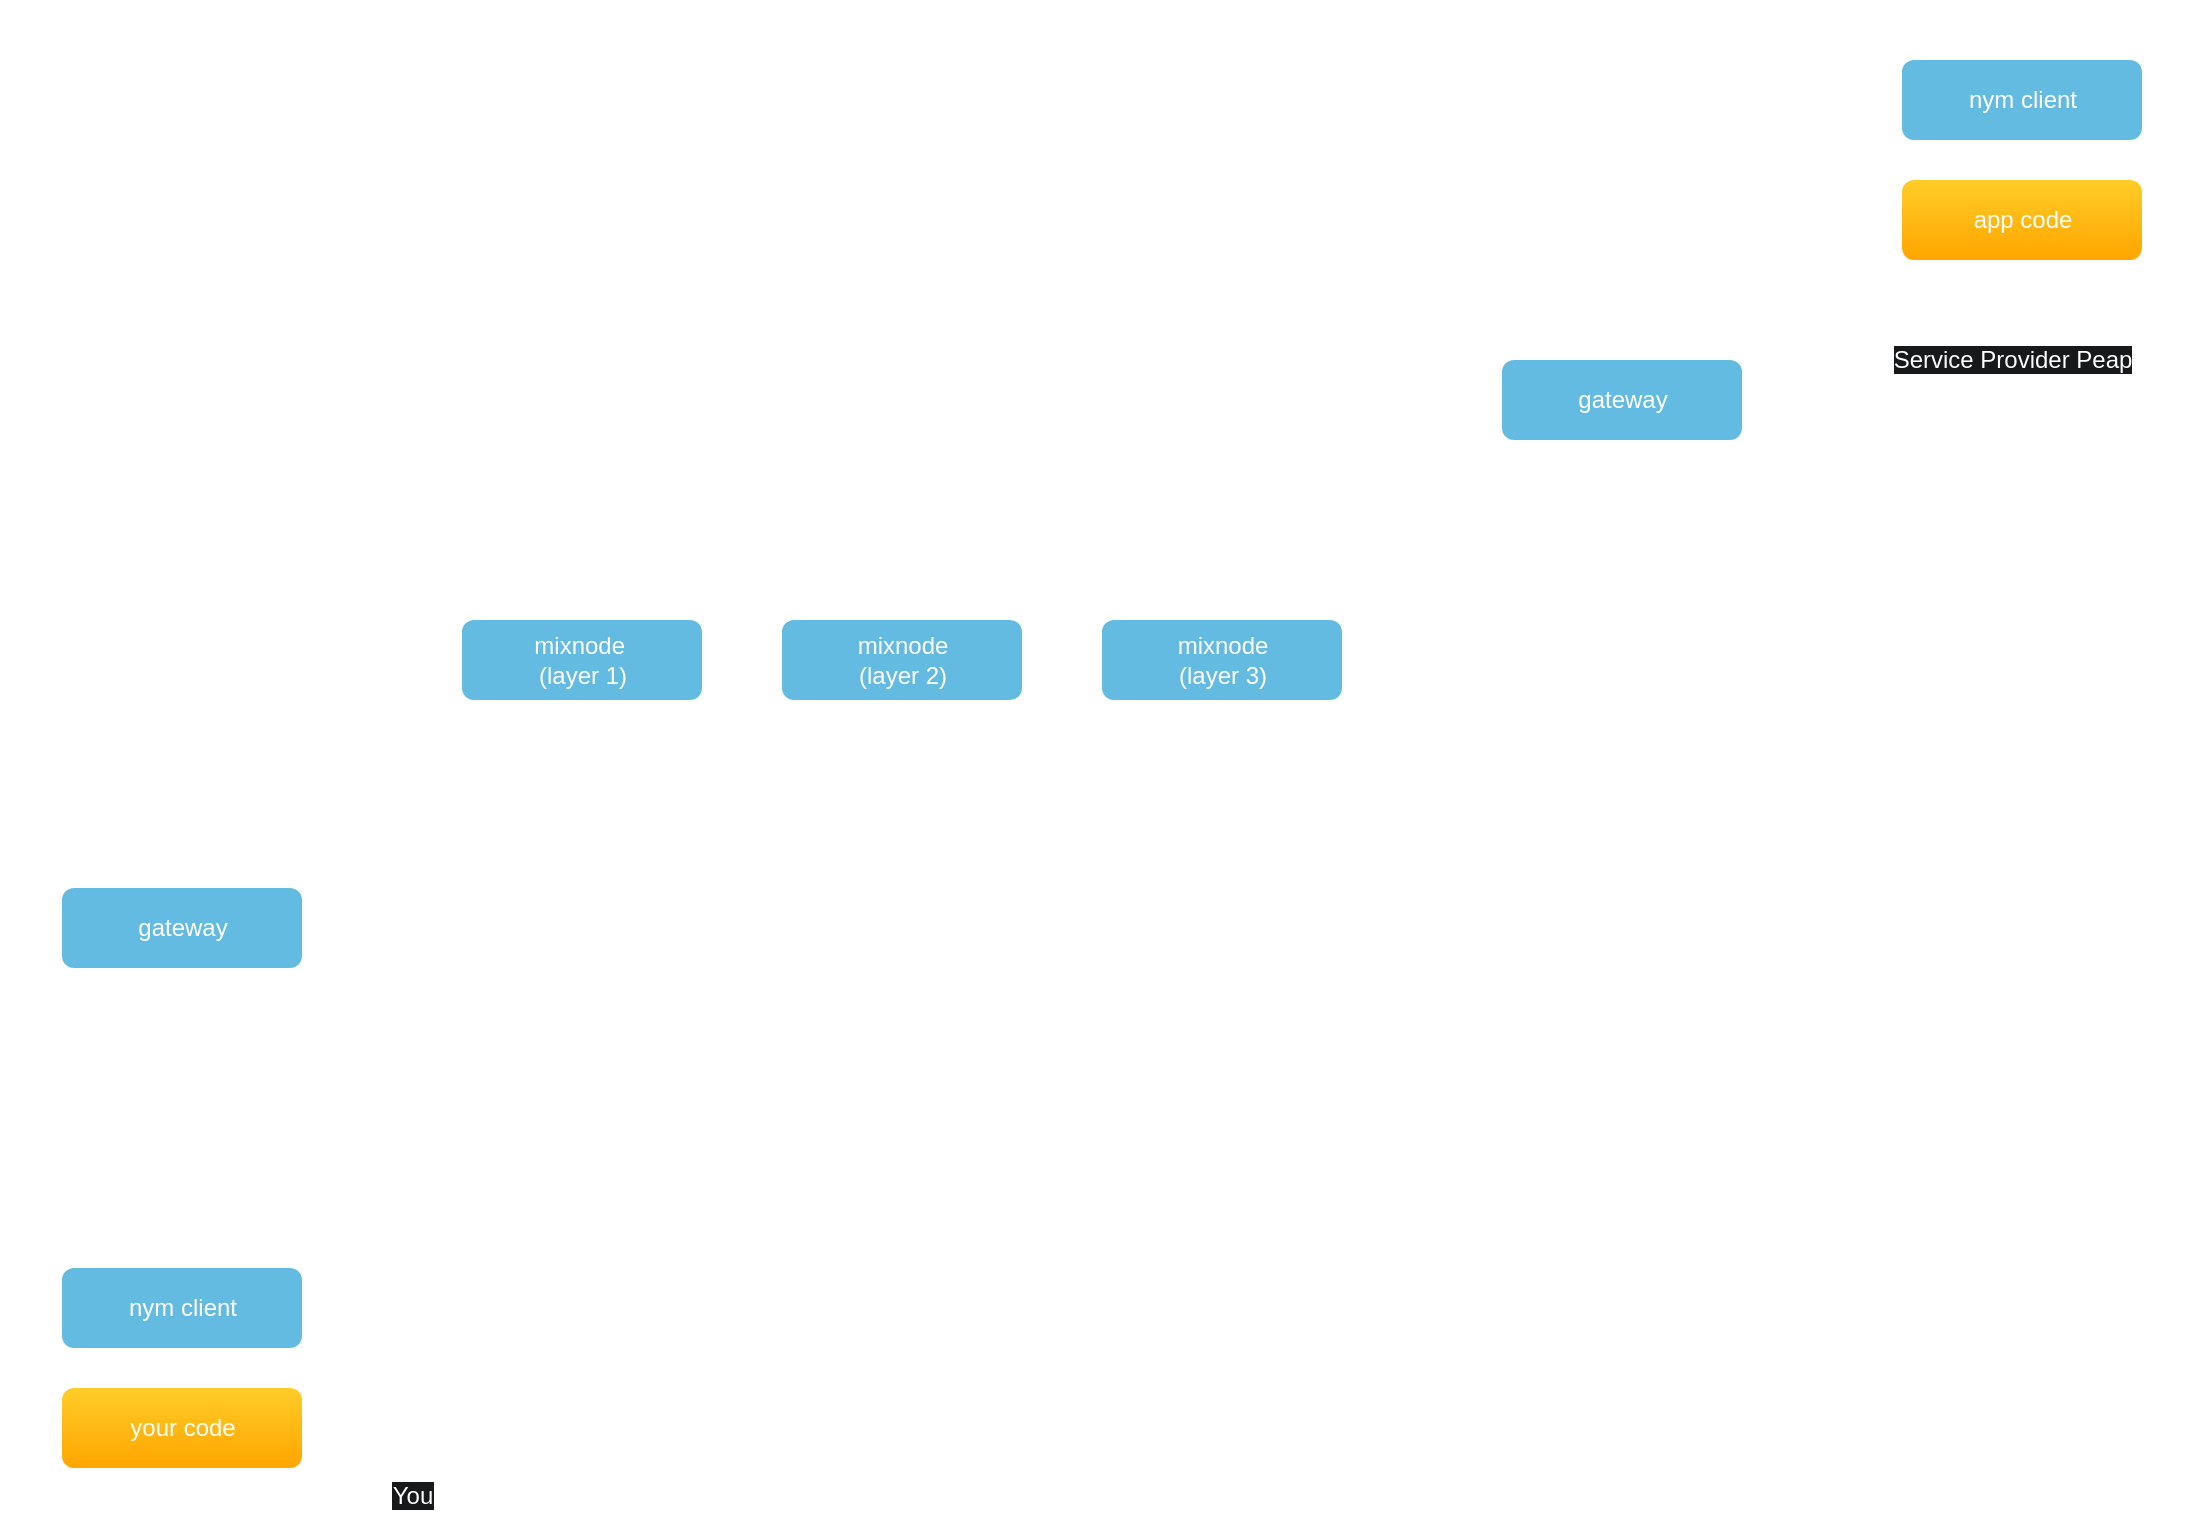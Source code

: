 <mxfile>
    <diagram id="6a731a19-8d31-9384-78a2-239565b7b9f0" name="Page-1">
        <mxGraphModel dx="1551" dy="1153" grid="1" gridSize="10" guides="1" tooltips="1" connect="1" arrows="1" fold="1" page="1" pageScale="1" pageWidth="1169" pageHeight="827" background="none" math="0" shadow="0">
            <root>
                <mxCell id="0"/>
                <mxCell id="1" parent="0"/>
                <mxCell id="1397" style="edgeStyle=orthogonalEdgeStyle;rounded=0;orthogonalLoop=1;jettySize=auto;html=1;exitX=1;exitY=0.5;exitDx=0;exitDy=0;entryX=0.5;entryY=1;entryDx=0;entryDy=0;strokeColor=#FFFFFF;" parent="1" source="iYXQ7Nyt1rIkLqZsySKX-1545" target="1394" edge="1">
                    <mxGeometry relative="1" as="geometry"/>
                </mxCell>
                <mxCell id="iYXQ7Nyt1rIkLqZsySKX-1545" value="gateway" style="rounded=1;fillColor=#64BBE2;strokeColor=none;strokeWidth=3;shadow=0;html=1;fontColor=#FFFFFF;" parent="1" vertex="1">
                    <mxGeometry x="60" y="463" width="120" height="40" as="geometry"/>
                </mxCell>
                <mxCell id="1393" style="edgeStyle=orthogonalEdgeStyle;rounded=0;orthogonalLoop=1;jettySize=auto;html=1;exitX=0.5;exitY=0;exitDx=0;exitDy=0;entryX=0.5;entryY=1;entryDx=0;entryDy=0;strokeColor=#FFFFFF;" parent="1" source="iYXQ7Nyt1rIkLqZsySKX-1555" target="iYXQ7Nyt1rIkLqZsySKX-1545" edge="1">
                    <mxGeometry relative="1" as="geometry"/>
                </mxCell>
                <mxCell id="iYXQ7Nyt1rIkLqZsySKX-1555" value="nym client" style="rounded=1;fillColor=#64BBE2;strokeColor=none;strokeWidth=3;shadow=0;html=1;fontColor=#FFFFFF;" parent="1" vertex="1">
                    <mxGeometry x="60" y="653" width="120" height="40" as="geometry"/>
                </mxCell>
                <mxCell id="1392" style="edgeStyle=orthogonalEdgeStyle;rounded=0;orthogonalLoop=1;jettySize=auto;html=1;exitX=0.5;exitY=0;exitDx=0;exitDy=0;entryX=0.5;entryY=1;entryDx=0;entryDy=0;strokeColor=#FFFFFF;" parent="1" source="iYXQ7Nyt1rIkLqZsySKX-1557" target="iYXQ7Nyt1rIkLqZsySKX-1555" edge="1">
                    <mxGeometry relative="1" as="geometry"/>
                </mxCell>
                <mxCell id="iYXQ7Nyt1rIkLqZsySKX-1557" value="your code" style="rounded=1;fillColor=#ffcd28;strokeColor=none;strokeWidth=3;shadow=0;html=1;gradientColor=#ffa500;fontColor=#FFFFFF;" parent="1" vertex="1">
                    <mxGeometry x="60" y="713" width="120" height="40" as="geometry"/>
                </mxCell>
                <mxCell id="1398" style="edgeStyle=orthogonalEdgeStyle;rounded=0;orthogonalLoop=1;jettySize=auto;html=1;exitX=1;exitY=0.5;exitDx=0;exitDy=0;entryX=0;entryY=0.5;entryDx=0;entryDy=0;strokeColor=#FFFFFF;" parent="1" source="1394" target="1395" edge="1">
                    <mxGeometry relative="1" as="geometry"/>
                </mxCell>
                <mxCell id="1394" value="mixnode&amp;nbsp;&lt;br&gt;(layer 1)" style="rounded=1;fillColor=#64BBE2;strokeColor=none;strokeWidth=3;shadow=0;html=1;fontColor=#FFFFFF;" parent="1" vertex="1">
                    <mxGeometry x="260" y="329" width="120" height="40" as="geometry"/>
                </mxCell>
                <mxCell id="1401" style="edgeStyle=orthogonalEdgeStyle;rounded=0;orthogonalLoop=1;jettySize=auto;html=1;strokeColor=#FFFFFF;" parent="1" source="1395" target="1396" edge="1">
                    <mxGeometry relative="1" as="geometry"/>
                </mxCell>
                <mxCell id="1395" value="mixnode&lt;br&gt;(layer 2)" style="rounded=1;fillColor=#64BBE2;strokeColor=none;strokeWidth=3;shadow=0;html=1;fontColor=#FFFFFF;" parent="1" vertex="1">
                    <mxGeometry x="420" y="329" width="120" height="40" as="geometry"/>
                </mxCell>
                <mxCell id="1403" style="edgeStyle=orthogonalEdgeStyle;rounded=0;orthogonalLoop=1;jettySize=auto;html=1;exitX=1;exitY=0.5;exitDx=0;exitDy=0;entryX=0.5;entryY=1;entryDx=0;entryDy=0;strokeColor=#FFFFFF;" parent="1" source="1396" target="1402" edge="1">
                    <mxGeometry relative="1" as="geometry"/>
                </mxCell>
                <mxCell id="1396" value="mixnode&lt;br&gt;(layer 3)" style="rounded=1;fillColor=#64BBE2;strokeColor=none;strokeWidth=3;shadow=0;html=1;fontColor=#FFFFFF;" parent="1" vertex="1">
                    <mxGeometry x="580" y="329" width="120" height="40" as="geometry"/>
                </mxCell>
                <mxCell id="1406" style="edgeStyle=orthogonalEdgeStyle;rounded=0;orthogonalLoop=1;jettySize=auto;html=1;exitX=0.5;exitY=0;exitDx=0;exitDy=0;entryX=0;entryY=0.5;entryDx=0;entryDy=0;strokeColor=#FFFFFF;" parent="1" source="1402" target="1404" edge="1">
                    <mxGeometry relative="1" as="geometry"/>
                </mxCell>
                <mxCell id="1402" value="gateway" style="rounded=1;fillColor=#64BBE2;strokeColor=none;strokeWidth=3;shadow=0;html=1;fontColor=#FFFFFF;" parent="1" vertex="1">
                    <mxGeometry x="780" y="199" width="120" height="40" as="geometry"/>
                </mxCell>
                <mxCell id="1407" style="edgeStyle=orthogonalEdgeStyle;rounded=0;orthogonalLoop=1;jettySize=auto;html=1;exitX=1;exitY=0.5;exitDx=0;exitDy=0;entryX=1;entryY=0.5;entryDx=0;entryDy=0;startArrow=classic;startFill=1;strokeColor=#FFFFFF;" parent="1" source="1404" target="1405" edge="1">
                    <mxGeometry relative="1" as="geometry"/>
                </mxCell>
                <mxCell id="1404" value="nym client" style="rounded=1;fillColor=#64BBE2;strokeColor=none;strokeWidth=3;shadow=0;html=1;fontColor=#FFFFFF;" parent="1" vertex="1">
                    <mxGeometry x="980" y="49" width="120" height="40" as="geometry"/>
                </mxCell>
                <mxCell id="1405" value="app code" style="rounded=1;fillColor=#ffcd28;strokeColor=none;strokeWidth=3;shadow=0;html=1;gradientColor=#ffa500;fontColor=#FFFFFF;" parent="1" vertex="1">
                    <mxGeometry x="980" y="109" width="120" height="40" as="geometry"/>
                </mxCell>
                <mxCell id="1408" value="" style="rounded=0;whiteSpace=wrap;html=1;fillColor=none;strokeColor=#FFFFFF;" parent="1" vertex="1">
                    <mxGeometry x="950" y="20" width="180" height="160" as="geometry"/>
                </mxCell>
                <mxCell id="1409" value="&lt;font color=&quot;#ffffff&quot; style=&quot;background-color: rgb(24 , 25 , 26)&quot;&gt;Service Provider Peap&lt;/font&gt;" style="text;html=1;align=center;verticalAlign=middle;resizable=0;points=[];autosize=1;strokeColor=#FFFFFF;" parent="1" vertex="1">
                    <mxGeometry x="970" y="189" width="130" height="20" as="geometry"/>
                </mxCell>
                <mxCell id="1410" value="" style="rounded=0;whiteSpace=wrap;html=1;fillColor=none;strokeColor=#FFFFFF;" parent="1" vertex="1">
                    <mxGeometry x="30" y="620" width="180" height="160" as="geometry"/>
                </mxCell>
                <mxCell id="1411" value="&lt;font color=&quot;#ffffff&quot; style=&quot;background-color: rgb(24 , 25 , 26)&quot;&gt;You&lt;/font&gt;" style="shape=umlActor;verticalLabelPosition=bottom;verticalAlign=top;html=1;outlineConnect=0;fillColor=none;strokeColor=#FFFFFF;" parent="1" vertex="1">
                    <mxGeometry x="220" y="693" width="30" height="60" as="geometry"/>
                </mxCell>
            </root>
        </mxGraphModel>
    </diagram>
</mxfile>